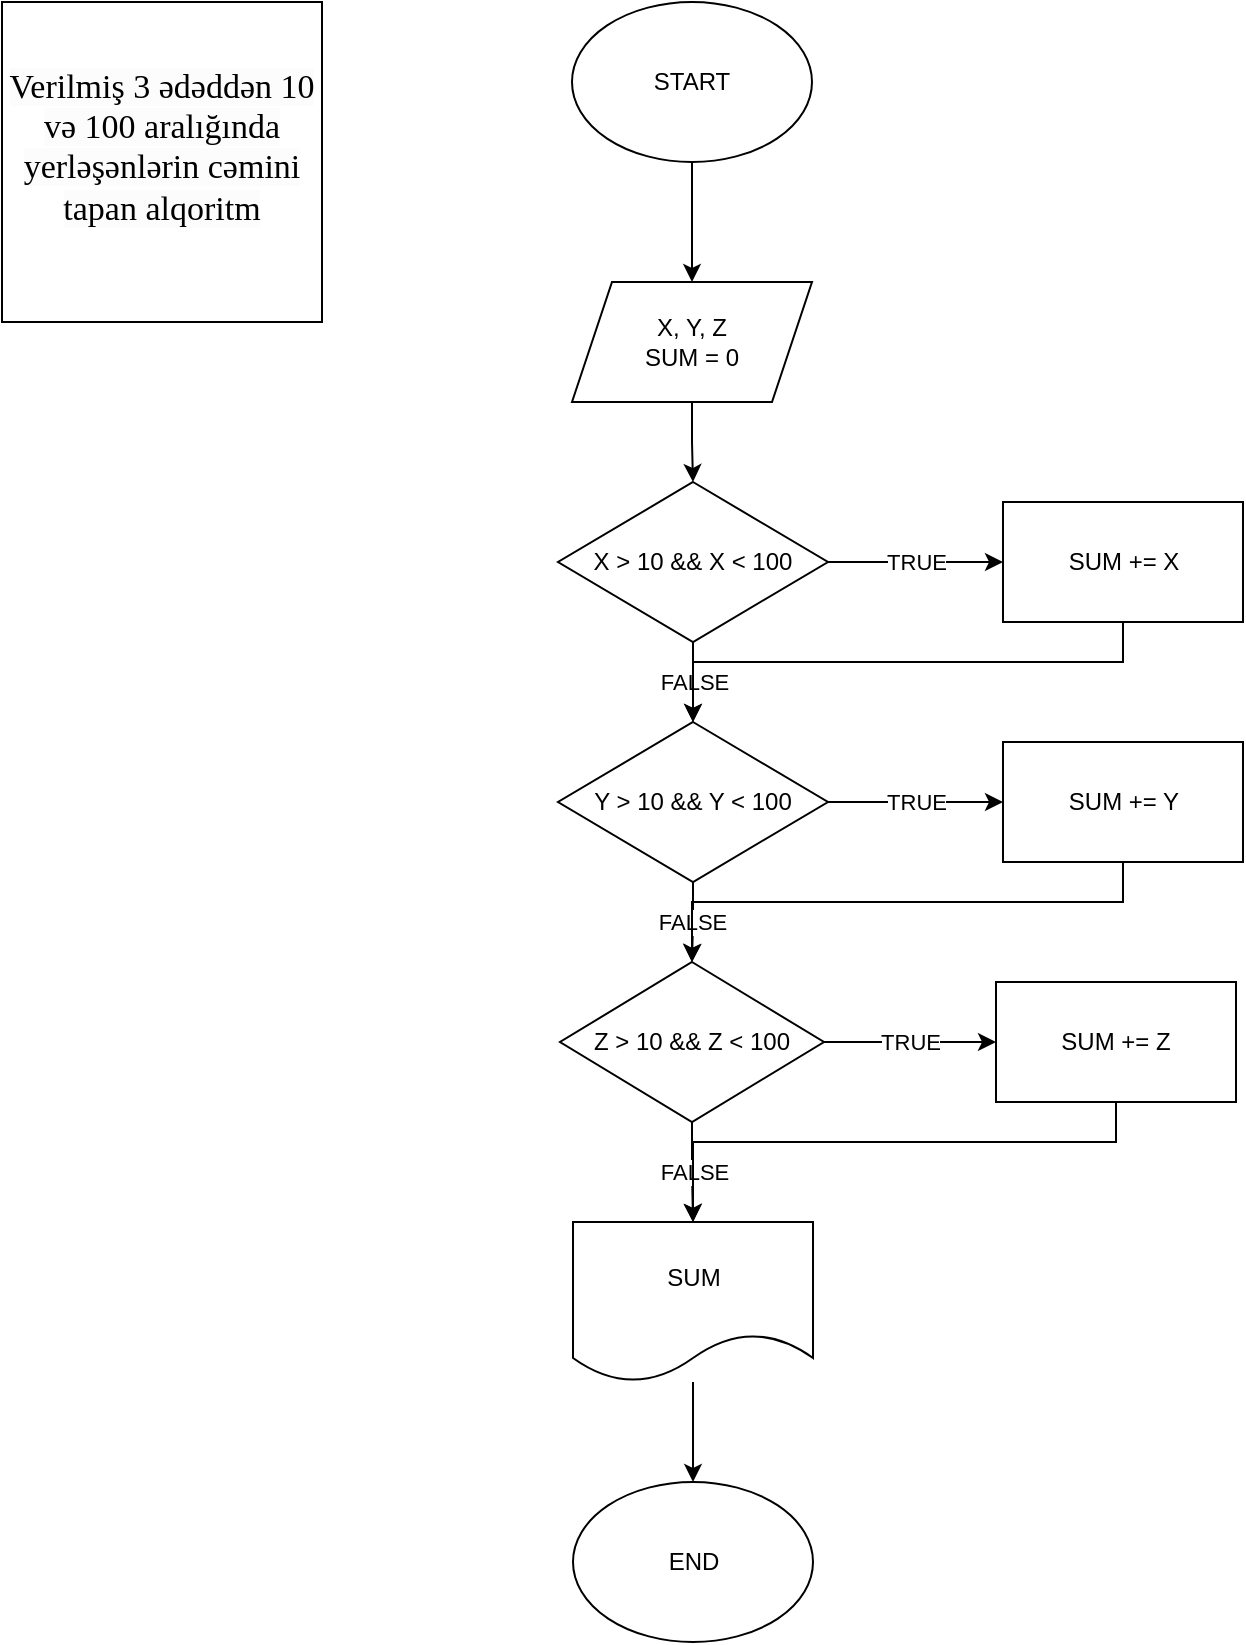 <mxfile version="22.1.2" type="device">
  <diagram name="Page-1" id="Pp8uwwfb7jAw0f-DfUxC">
    <mxGraphModel dx="1036" dy="654" grid="1" gridSize="10" guides="1" tooltips="1" connect="1" arrows="1" fold="1" page="1" pageScale="1" pageWidth="850" pageHeight="1100" math="0" shadow="0">
      <root>
        <mxCell id="0" />
        <mxCell id="1" parent="0" />
        <mxCell id="-8yeryvxA4hyLNhjOA7v-3" value="" style="edgeStyle=orthogonalEdgeStyle;rounded=0;orthogonalLoop=1;jettySize=auto;html=1;" edge="1" parent="1" source="-8yeryvxA4hyLNhjOA7v-1" target="-8yeryvxA4hyLNhjOA7v-2">
          <mxGeometry relative="1" as="geometry" />
        </mxCell>
        <mxCell id="-8yeryvxA4hyLNhjOA7v-1" value="START" style="ellipse;whiteSpace=wrap;html=1;" vertex="1" parent="1">
          <mxGeometry x="365" y="40" width="120" height="80" as="geometry" />
        </mxCell>
        <mxCell id="-8yeryvxA4hyLNhjOA7v-11" value="" style="edgeStyle=orthogonalEdgeStyle;rounded=0;orthogonalLoop=1;jettySize=auto;html=1;" edge="1" parent="1" source="-8yeryvxA4hyLNhjOA7v-2" target="-8yeryvxA4hyLNhjOA7v-10">
          <mxGeometry relative="1" as="geometry" />
        </mxCell>
        <mxCell id="-8yeryvxA4hyLNhjOA7v-2" value="X, Y, Z&lt;br&gt;SUM = 0" style="shape=parallelogram;perimeter=parallelogramPerimeter;whiteSpace=wrap;html=1;fixedSize=1;" vertex="1" parent="1">
          <mxGeometry x="365" y="180" width="120" height="60" as="geometry" />
        </mxCell>
        <mxCell id="-8yeryvxA4hyLNhjOA7v-4" value="&#xa;&lt;span style=&quot;color: rgb(0, 0, 0); font-family: Georgia; font-size: 17px; font-style: normal; font-variant-ligatures: normal; font-variant-caps: normal; font-weight: 400; letter-spacing: normal; orphans: 2; text-align: left; text-indent: 0px; text-transform: none; widows: 2; word-spacing: 0px; -webkit-text-stroke-width: 0px; background-color: rgb(252, 252, 252); text-decoration-thickness: initial; text-decoration-style: initial; text-decoration-color: initial; float: none; display: inline !important;&quot;&gt;Verilmiş 3 ədəddən 10 və 100 aralığında yerləşənlərin cəmini tapan alqoritm&lt;/span&gt;&#xa;&#xa;" style="whiteSpace=wrap;html=1;aspect=fixed;" vertex="1" parent="1">
          <mxGeometry x="80" y="40" width="160" height="160" as="geometry" />
        </mxCell>
        <mxCell id="-8yeryvxA4hyLNhjOA7v-13" value="FALSE" style="edgeStyle=orthogonalEdgeStyle;rounded=0;orthogonalLoop=1;jettySize=auto;html=1;" edge="1" parent="1" source="-8yeryvxA4hyLNhjOA7v-10" target="-8yeryvxA4hyLNhjOA7v-12">
          <mxGeometry relative="1" as="geometry" />
        </mxCell>
        <mxCell id="-8yeryvxA4hyLNhjOA7v-17" value="TRUE" style="edgeStyle=orthogonalEdgeStyle;rounded=0;orthogonalLoop=1;jettySize=auto;html=1;" edge="1" parent="1" source="-8yeryvxA4hyLNhjOA7v-10" target="-8yeryvxA4hyLNhjOA7v-16">
          <mxGeometry relative="1" as="geometry" />
        </mxCell>
        <mxCell id="-8yeryvxA4hyLNhjOA7v-10" value="X &amp;gt; 10 &amp;amp;&amp;amp; X &amp;lt; 100" style="rhombus;whiteSpace=wrap;html=1;" vertex="1" parent="1">
          <mxGeometry x="358" y="280" width="135" height="80" as="geometry" />
        </mxCell>
        <mxCell id="-8yeryvxA4hyLNhjOA7v-15" value="FALSE" style="edgeStyle=orthogonalEdgeStyle;rounded=0;orthogonalLoop=1;jettySize=auto;html=1;" edge="1" parent="1" source="-8yeryvxA4hyLNhjOA7v-12" target="-8yeryvxA4hyLNhjOA7v-14">
          <mxGeometry relative="1" as="geometry" />
        </mxCell>
        <mxCell id="-8yeryvxA4hyLNhjOA7v-19" value="TRUE" style="edgeStyle=orthogonalEdgeStyle;rounded=0;orthogonalLoop=1;jettySize=auto;html=1;" edge="1" parent="1" source="-8yeryvxA4hyLNhjOA7v-12" target="-8yeryvxA4hyLNhjOA7v-18">
          <mxGeometry relative="1" as="geometry" />
        </mxCell>
        <mxCell id="-8yeryvxA4hyLNhjOA7v-12" value="Y &amp;gt; 10 &amp;amp;&amp;amp; Y &amp;lt; 100" style="rhombus;whiteSpace=wrap;html=1;" vertex="1" parent="1">
          <mxGeometry x="358" y="400" width="135" height="80" as="geometry" />
        </mxCell>
        <mxCell id="-8yeryvxA4hyLNhjOA7v-21" value="TRUE" style="edgeStyle=orthogonalEdgeStyle;rounded=0;orthogonalLoop=1;jettySize=auto;html=1;" edge="1" parent="1" source="-8yeryvxA4hyLNhjOA7v-14" target="-8yeryvxA4hyLNhjOA7v-20">
          <mxGeometry relative="1" as="geometry" />
        </mxCell>
        <mxCell id="-8yeryvxA4hyLNhjOA7v-26" value="FALSE" style="edgeStyle=orthogonalEdgeStyle;rounded=0;orthogonalLoop=1;jettySize=auto;html=1;" edge="1" parent="1" source="-8yeryvxA4hyLNhjOA7v-14" target="-8yeryvxA4hyLNhjOA7v-24">
          <mxGeometry relative="1" as="geometry" />
        </mxCell>
        <mxCell id="-8yeryvxA4hyLNhjOA7v-14" value="Z &amp;gt; 10 &amp;amp;&amp;amp; Z &amp;lt; 100" style="rhombus;whiteSpace=wrap;html=1;" vertex="1" parent="1">
          <mxGeometry x="359" y="520" width="132" height="80" as="geometry" />
        </mxCell>
        <mxCell id="-8yeryvxA4hyLNhjOA7v-31" style="edgeStyle=orthogonalEdgeStyle;rounded=0;orthogonalLoop=1;jettySize=auto;html=1;entryX=0.5;entryY=0;entryDx=0;entryDy=0;" edge="1" parent="1" source="-8yeryvxA4hyLNhjOA7v-16" target="-8yeryvxA4hyLNhjOA7v-12">
          <mxGeometry relative="1" as="geometry">
            <Array as="points">
              <mxPoint x="641" y="370" />
              <mxPoint x="426" y="370" />
            </Array>
          </mxGeometry>
        </mxCell>
        <mxCell id="-8yeryvxA4hyLNhjOA7v-16" value="SUM += X" style="whiteSpace=wrap;html=1;" vertex="1" parent="1">
          <mxGeometry x="580.5" y="290" width="120" height="60" as="geometry" />
        </mxCell>
        <mxCell id="-8yeryvxA4hyLNhjOA7v-30" style="edgeStyle=orthogonalEdgeStyle;rounded=0;orthogonalLoop=1;jettySize=auto;html=1;entryX=0.5;entryY=0;entryDx=0;entryDy=0;" edge="1" parent="1" source="-8yeryvxA4hyLNhjOA7v-18" target="-8yeryvxA4hyLNhjOA7v-14">
          <mxGeometry relative="1" as="geometry">
            <Array as="points">
              <mxPoint x="641" y="490" />
              <mxPoint x="425" y="490" />
            </Array>
          </mxGeometry>
        </mxCell>
        <mxCell id="-8yeryvxA4hyLNhjOA7v-18" value="SUM += Y" style="whiteSpace=wrap;html=1;" vertex="1" parent="1">
          <mxGeometry x="580.5" y="410" width="120" height="60" as="geometry" />
        </mxCell>
        <mxCell id="-8yeryvxA4hyLNhjOA7v-32" style="edgeStyle=orthogonalEdgeStyle;rounded=0;orthogonalLoop=1;jettySize=auto;html=1;entryX=0.5;entryY=0;entryDx=0;entryDy=0;" edge="1" parent="1" source="-8yeryvxA4hyLNhjOA7v-20" target="-8yeryvxA4hyLNhjOA7v-24">
          <mxGeometry relative="1" as="geometry">
            <Array as="points">
              <mxPoint x="637" y="610" />
              <mxPoint x="426" y="610" />
            </Array>
          </mxGeometry>
        </mxCell>
        <mxCell id="-8yeryvxA4hyLNhjOA7v-20" value="SUM += Z" style="whiteSpace=wrap;html=1;" vertex="1" parent="1">
          <mxGeometry x="577" y="530" width="120" height="60" as="geometry" />
        </mxCell>
        <mxCell id="-8yeryvxA4hyLNhjOA7v-22" value="END" style="ellipse;whiteSpace=wrap;html=1;" vertex="1" parent="1">
          <mxGeometry x="365.5" y="780" width="120" height="80" as="geometry" />
        </mxCell>
        <mxCell id="-8yeryvxA4hyLNhjOA7v-25" value="" style="edgeStyle=orthogonalEdgeStyle;rounded=0;orthogonalLoop=1;jettySize=auto;html=1;" edge="1" parent="1" source="-8yeryvxA4hyLNhjOA7v-24" target="-8yeryvxA4hyLNhjOA7v-22">
          <mxGeometry relative="1" as="geometry" />
        </mxCell>
        <mxCell id="-8yeryvxA4hyLNhjOA7v-24" value="SUM" style="shape=document;whiteSpace=wrap;html=1;boundedLbl=1;" vertex="1" parent="1">
          <mxGeometry x="365.5" y="650" width="120" height="80" as="geometry" />
        </mxCell>
      </root>
    </mxGraphModel>
  </diagram>
</mxfile>
